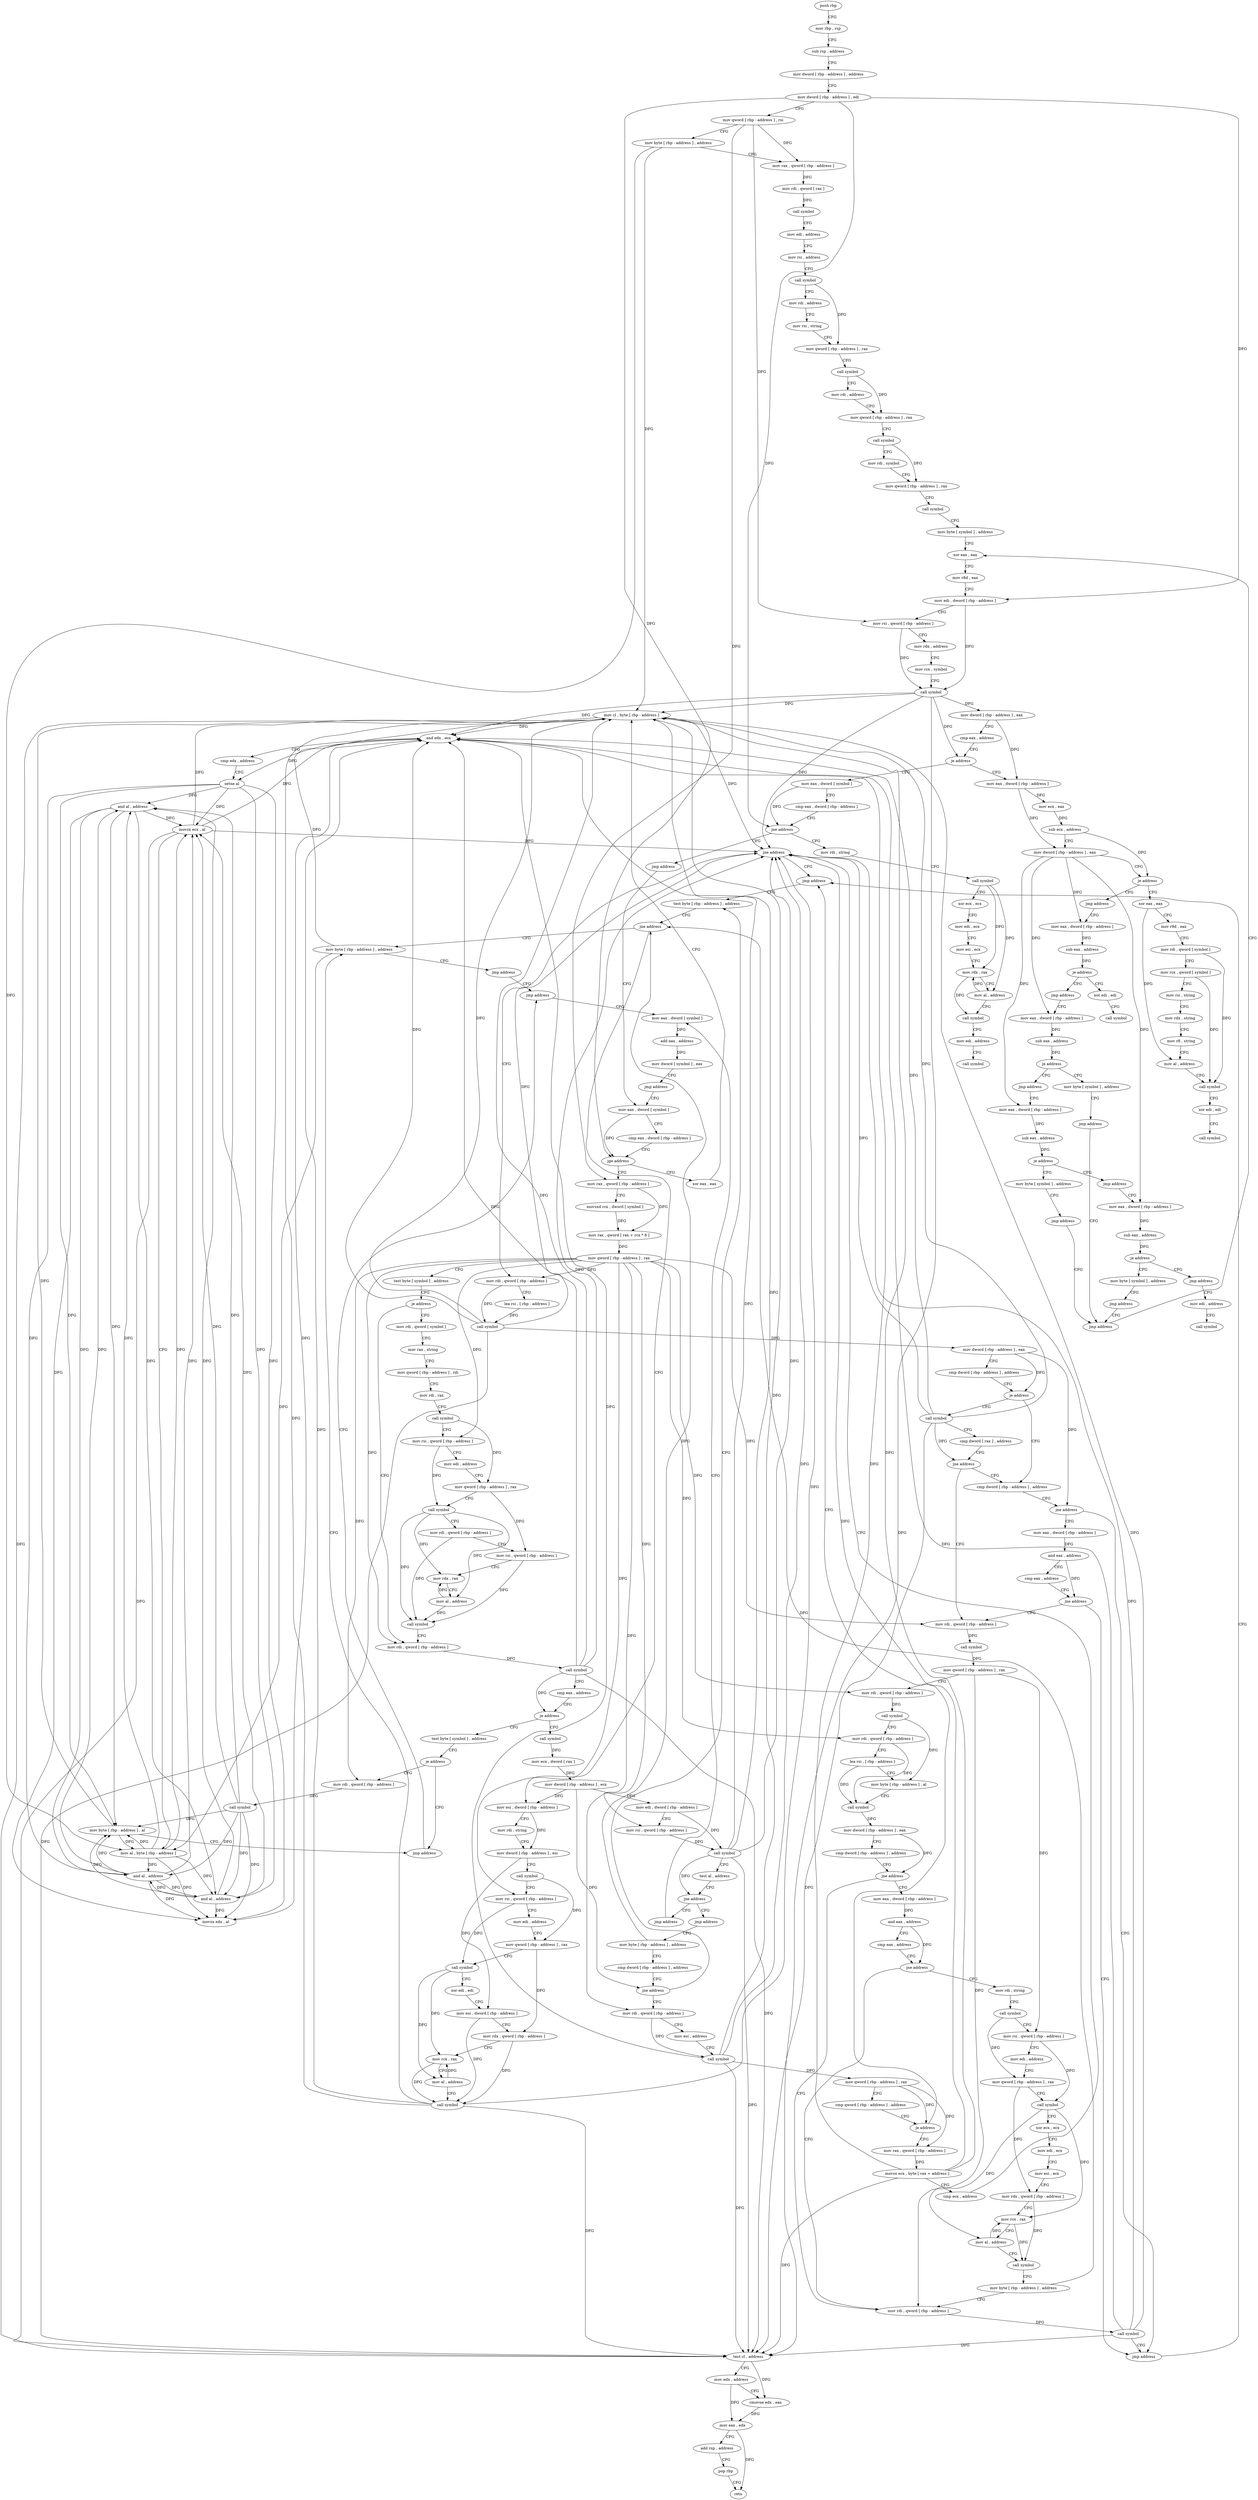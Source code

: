 digraph "func" {
"4201008" [label = "push rbp" ]
"4201009" [label = "mov rbp , rsp" ]
"4201012" [label = "sub rsp , address" ]
"4201019" [label = "mov dword [ rbp - address ] , address" ]
"4201026" [label = "mov dword [ rbp - address ] , edi" ]
"4201029" [label = "mov qword [ rbp - address ] , rsi" ]
"4201033" [label = "mov byte [ rbp - address ] , address" ]
"4201037" [label = "mov rax , qword [ rbp - address ]" ]
"4201041" [label = "mov rdi , qword [ rax ]" ]
"4201044" [label = "call symbol" ]
"4201049" [label = "mov edi , address" ]
"4201054" [label = "mov rsi , address" ]
"4201064" [label = "call symbol" ]
"4201069" [label = "mov rdi , address" ]
"4201079" [label = "mov rsi , string" ]
"4201089" [label = "mov qword [ rbp - address ] , rax" ]
"4201096" [label = "call symbol" ]
"4201101" [label = "mov rdi , address" ]
"4201111" [label = "mov qword [ rbp - address ] , rax" ]
"4201118" [label = "call symbol" ]
"4201123" [label = "mov rdi , symbol" ]
"4201133" [label = "mov qword [ rbp - address ] , rax" ]
"4201140" [label = "call symbol" ]
"4201145" [label = "mov byte [ symbol ] , address" ]
"4201153" [label = "xor eax , eax" ]
"4201440" [label = "mov eax , dword [ symbol ]" ]
"4201447" [label = "cmp eax , dword [ rbp - address ]" ]
"4201450" [label = "jne address" ]
"4201497" [label = "jmp address" ]
"4201456" [label = "mov rdi , string" ]
"4201202" [label = "mov eax , dword [ rbp - address ]" ]
"4201205" [label = "mov ecx , eax" ]
"4201207" [label = "sub ecx , address" ]
"4201213" [label = "mov dword [ rbp - address ] , eax" ]
"4201219" [label = "je address" ]
"4201360" [label = "xor eax , eax" ]
"4201225" [label = "jmp address" ]
"4201502" [label = "mov eax , dword [ symbol ]" ]
"4201466" [label = "call symbol" ]
"4201471" [label = "xor ecx , ecx" ]
"4201473" [label = "mov edi , ecx" ]
"4201475" [label = "mov esi , ecx" ]
"4201477" [label = "mov rdx , rax" ]
"4201480" [label = "mov al , address" ]
"4201482" [label = "call symbol" ]
"4201487" [label = "mov edi , address" ]
"4201492" [label = "call symbol" ]
"4201362" [label = "mov r9d , eax" ]
"4201365" [label = "mov rdi , qword [ symbol ]" ]
"4201373" [label = "mov rcx , qword [ symbol ]" ]
"4201381" [label = "mov rsi , string" ]
"4201391" [label = "mov rdx , string" ]
"4201401" [label = "mov r8 , string" ]
"4201411" [label = "mov al , address" ]
"4201413" [label = "call symbol" ]
"4201418" [label = "xor edi , edi" ]
"4201420" [label = "call symbol" ]
"4201230" [label = "mov eax , dword [ rbp - address ]" ]
"4201509" [label = "cmp eax , dword [ rbp - address ]" ]
"4201512" [label = "jge address" ]
"4202178" [label = "xor eax , eax" ]
"4201518" [label = "mov rax , qword [ rbp - address ]" ]
"4201236" [label = "sub eax , address" ]
"4201241" [label = "je address" ]
"4201353" [label = "xor edi , edi" ]
"4201247" [label = "jmp address" ]
"4202180" [label = "mov cl , byte [ rbp - address ]" ]
"4202183" [label = "test cl , address" ]
"4202186" [label = "mov edx , address" ]
"4202191" [label = "cmovne edx , eax" ]
"4202194" [label = "mov eax , edx" ]
"4202196" [label = "add rsp , address" ]
"4202203" [label = "pop rbp" ]
"4202204" [label = "retn" ]
"4201522" [label = "movsxd rcx , dword [ symbol ]" ]
"4201530" [label = "mov rax , qword [ rax + rcx * 8 ]" ]
"4201534" [label = "mov qword [ rbp - address ] , rax" ]
"4201538" [label = "test byte [ symbol ] , address" ]
"4201546" [label = "je address" ]
"4201630" [label = "mov rdi , qword [ rbp - address ]" ]
"4201552" [label = "mov rdi , qword [ symbol ]" ]
"4201355" [label = "call symbol" ]
"4201252" [label = "mov eax , dword [ rbp - address ]" ]
"4201634" [label = "call symbol" ]
"4201639" [label = "cmp eax , address" ]
"4201642" [label = "je address" ]
"4202097" [label = "test byte [ symbol ] , address" ]
"4201648" [label = "call symbol" ]
"4201560" [label = "mov rax , string" ]
"4201570" [label = "mov qword [ rbp - address ] , rdi" ]
"4201577" [label = "mov rdi , rax" ]
"4201580" [label = "call symbol" ]
"4201585" [label = "mov rsi , qword [ rbp - address ]" ]
"4201589" [label = "mov edi , address" ]
"4201594" [label = "mov qword [ rbp - address ] , rax" ]
"4201601" [label = "call symbol" ]
"4201606" [label = "mov rdi , qword [ rbp - address ]" ]
"4201613" [label = "mov rsi , qword [ rbp - address ]" ]
"4201620" [label = "mov rdx , rax" ]
"4201623" [label = "mov al , address" ]
"4201625" [label = "call symbol" ]
"4201258" [label = "sub eax , address" ]
"4201261" [label = "je address" ]
"4201314" [label = "mov byte [ symbol ] , address" ]
"4201267" [label = "jmp address" ]
"4202105" [label = "je address" ]
"4202146" [label = "jmp address" ]
"4202111" [label = "mov rdi , qword [ rbp - address ]" ]
"4201653" [label = "mov ecx , dword [ rax ]" ]
"4201655" [label = "mov dword [ rbp - address ] , ecx" ]
"4201658" [label = "mov edi , dword [ rbp - address ]" ]
"4201661" [label = "mov rsi , qword [ rbp - address ]" ]
"4201665" [label = "call symbol" ]
"4201670" [label = "test al , address" ]
"4201672" [label = "jne address" ]
"4201683" [label = "jmp address" ]
"4201678" [label = "jmp address" ]
"4201322" [label = "jmp address" ]
"4201435" [label = "jmp address" ]
"4201272" [label = "mov eax , dword [ rbp - address ]" ]
"4202151" [label = "jmp address" ]
"4202115" [label = "call symbol" ]
"4202120" [label = "and al , address" ]
"4202122" [label = "movzx ecx , al" ]
"4202125" [label = "mov al , byte [ rbp - address ]" ]
"4202128" [label = "and al , address" ]
"4202130" [label = "movzx edx , al" ]
"4202133" [label = "and edx , ecx" ]
"4202135" [label = "cmp edx , address" ]
"4202138" [label = "setne al" ]
"4202141" [label = "and al , address" ]
"4202143" [label = "mov byte [ rbp - address ] , al" ]
"4202156" [label = "mov eax , dword [ symbol ]" ]
"4201688" [label = "mov byte [ rbp - address ] , address" ]
"4201278" [label = "sub eax , address" ]
"4201281" [label = "je address" ]
"4201340" [label = "mov byte [ symbol ] , address" ]
"4201287" [label = "jmp address" ]
"4202163" [label = "add eax , address" ]
"4202166" [label = "mov dword [ symbol ] , eax" ]
"4202173" [label = "jmp address" ]
"4201692" [label = "cmp dword [ rbp - address ] , address" ]
"4201696" [label = "jne address" ]
"4202008" [label = "test byte [ rbp - address ] , address" ]
"4201702" [label = "mov rdi , qword [ rbp - address ]" ]
"4201155" [label = "mov r8d , eax" ]
"4201158" [label = "mov edi , dword [ rbp - address ]" ]
"4201161" [label = "mov rsi , qword [ rbp - address ]" ]
"4201165" [label = "mov rdx , address" ]
"4201175" [label = "mov rcx , symbol" ]
"4201185" [label = "call symbol" ]
"4201190" [label = "mov dword [ rbp - address ] , eax" ]
"4201193" [label = "cmp eax , address" ]
"4201196" [label = "je address" ]
"4201348" [label = "jmp address" ]
"4201292" [label = "mov eax , dword [ rbp - address ]" ]
"4202012" [label = "jne address" ]
"4202088" [label = "mov byte [ rbp - address ] , address" ]
"4202018" [label = "mov esi , dword [ rbp - address ]" ]
"4201706" [label = "mov esi , address" ]
"4201711" [label = "call symbol" ]
"4201716" [label = "mov qword [ rbp - address ] , rax" ]
"4201720" [label = "cmp qword [ rbp - address ] , address" ]
"4201725" [label = "je address" ]
"4202003" [label = "jmp address" ]
"4201731" [label = "mov rax , qword [ rbp - address ]" ]
"4201298" [label = "sub eax , address" ]
"4201303" [label = "je address" ]
"4201327" [label = "mov byte [ symbol ] , address" ]
"4201309" [label = "jmp address" ]
"4202092" [label = "jmp address" ]
"4202021" [label = "mov rdi , string" ]
"4202031" [label = "mov dword [ rbp - address ] , esi" ]
"4202037" [label = "call symbol" ]
"4202042" [label = "mov rsi , qword [ rbp - address ]" ]
"4202046" [label = "mov edi , address" ]
"4202051" [label = "mov qword [ rbp - address ] , rax" ]
"4202058" [label = "call symbol" ]
"4202063" [label = "xor edi , edi" ]
"4202065" [label = "mov esi , dword [ rbp - address ]" ]
"4202071" [label = "mov rdx , qword [ rbp - address ]" ]
"4202078" [label = "mov rcx , rax" ]
"4202081" [label = "mov al , address" ]
"4202083" [label = "call symbol" ]
"4201735" [label = "movsx ecx , byte [ rax + address ]" ]
"4201739" [label = "cmp ecx , address" ]
"4201742" [label = "jne address" ]
"4201748" [label = "mov rdi , qword [ rbp - address ]" ]
"4201335" [label = "jmp address" ]
"4201425" [label = "mov edi , address" ]
"4201752" [label = "lea rsi , [ rbp - address ]" ]
"4201759" [label = "call symbol" ]
"4201764" [label = "mov dword [ rbp - address ] , eax" ]
"4201770" [label = "cmp dword [ rbp - address ] , address" ]
"4201777" [label = "je address" ]
"4201797" [label = "cmp dword [ rbp - address ] , address" ]
"4201783" [label = "call symbol" ]
"4201430" [label = "call symbol" ]
"4201804" [label = "jne address" ]
"4201998" [label = "jmp address" ]
"4201810" [label = "mov eax , dword [ rbp - address ]" ]
"4201788" [label = "cmp dword [ rax ] , address" ]
"4201791" [label = "jne address" ]
"4201832" [label = "mov rdi , qword [ rbp - address ]" ]
"4201816" [label = "and eax , address" ]
"4201821" [label = "cmp eax , address" ]
"4201826" [label = "jne address" ]
"4201836" [label = "call symbol" ]
"4201841" [label = "mov qword [ rbp - address ] , rax" ]
"4201848" [label = "mov rdi , qword [ rbp - address ]" ]
"4201852" [label = "call symbol" ]
"4201857" [label = "mov rdi , qword [ rbp - address ]" ]
"4201861" [label = "lea rsi , [ rbp - address ]" ]
"4201868" [label = "mov byte [ rbp - address ] , al" ]
"4201874" [label = "call symbol" ]
"4201879" [label = "mov dword [ rbp - address ] , eax" ]
"4201885" [label = "cmp dword [ rbp - address ] , address" ]
"4201892" [label = "jne address" ]
"4201986" [label = "mov rdi , qword [ rbp - address ]" ]
"4201898" [label = "mov eax , dword [ rbp - address ]" ]
"4201993" [label = "call symbol" ]
"4201904" [label = "and eax , address" ]
"4201909" [label = "cmp eax , address" ]
"4201914" [label = "jne address" ]
"4201920" [label = "mov rdi , string" ]
"4201930" [label = "call symbol" ]
"4201935" [label = "mov rsi , qword [ rbp - address ]" ]
"4201942" [label = "mov edi , address" ]
"4201947" [label = "mov qword [ rbp - address ] , rax" ]
"4201954" [label = "call symbol" ]
"4201959" [label = "xor ecx , ecx" ]
"4201961" [label = "mov edi , ecx" ]
"4201963" [label = "mov esi , ecx" ]
"4201965" [label = "mov rdx , qword [ rbp - address ]" ]
"4201972" [label = "mov rcx , rax" ]
"4201975" [label = "mov al , address" ]
"4201977" [label = "call symbol" ]
"4201982" [label = "mov byte [ rbp - address ] , address" ]
"4201008" -> "4201009" [ label = "CFG" ]
"4201009" -> "4201012" [ label = "CFG" ]
"4201012" -> "4201019" [ label = "CFG" ]
"4201019" -> "4201026" [ label = "CFG" ]
"4201026" -> "4201029" [ label = "CFG" ]
"4201026" -> "4201158" [ label = "DFG" ]
"4201026" -> "4201450" [ label = "DFG" ]
"4201026" -> "4201512" [ label = "DFG" ]
"4201029" -> "4201033" [ label = "CFG" ]
"4201029" -> "4201037" [ label = "DFG" ]
"4201029" -> "4201161" [ label = "DFG" ]
"4201029" -> "4201518" [ label = "DFG" ]
"4201033" -> "4201037" [ label = "CFG" ]
"4201033" -> "4202180" [ label = "DFG" ]
"4201033" -> "4202125" [ label = "DFG" ]
"4201037" -> "4201041" [ label = "DFG" ]
"4201041" -> "4201044" [ label = "DFG" ]
"4201044" -> "4201049" [ label = "CFG" ]
"4201049" -> "4201054" [ label = "CFG" ]
"4201054" -> "4201064" [ label = "CFG" ]
"4201064" -> "4201069" [ label = "CFG" ]
"4201064" -> "4201089" [ label = "DFG" ]
"4201069" -> "4201079" [ label = "CFG" ]
"4201079" -> "4201089" [ label = "CFG" ]
"4201089" -> "4201096" [ label = "CFG" ]
"4201096" -> "4201101" [ label = "CFG" ]
"4201096" -> "4201111" [ label = "DFG" ]
"4201101" -> "4201111" [ label = "CFG" ]
"4201111" -> "4201118" [ label = "CFG" ]
"4201118" -> "4201123" [ label = "CFG" ]
"4201118" -> "4201133" [ label = "DFG" ]
"4201123" -> "4201133" [ label = "CFG" ]
"4201133" -> "4201140" [ label = "CFG" ]
"4201140" -> "4201145" [ label = "CFG" ]
"4201145" -> "4201153" [ label = "CFG" ]
"4201153" -> "4201155" [ label = "CFG" ]
"4201440" -> "4201447" [ label = "CFG" ]
"4201440" -> "4201450" [ label = "DFG" ]
"4201447" -> "4201450" [ label = "CFG" ]
"4201450" -> "4201497" [ label = "CFG" ]
"4201450" -> "4201456" [ label = "CFG" ]
"4201497" -> "4201502" [ label = "CFG" ]
"4201456" -> "4201466" [ label = "CFG" ]
"4201202" -> "4201205" [ label = "DFG" ]
"4201202" -> "4201213" [ label = "DFG" ]
"4201205" -> "4201207" [ label = "DFG" ]
"4201207" -> "4201213" [ label = "CFG" ]
"4201207" -> "4201219" [ label = "DFG" ]
"4201213" -> "4201219" [ label = "CFG" ]
"4201213" -> "4201230" [ label = "DFG" ]
"4201213" -> "4201252" [ label = "DFG" ]
"4201213" -> "4201272" [ label = "DFG" ]
"4201213" -> "4201292" [ label = "DFG" ]
"4201219" -> "4201360" [ label = "CFG" ]
"4201219" -> "4201225" [ label = "CFG" ]
"4201360" -> "4201362" [ label = "CFG" ]
"4201360" -> "4201411" [ label = "DFG" ]
"4201225" -> "4201230" [ label = "CFG" ]
"4201502" -> "4201509" [ label = "CFG" ]
"4201502" -> "4201512" [ label = "DFG" ]
"4201466" -> "4201471" [ label = "CFG" ]
"4201466" -> "4201477" [ label = "DFG" ]
"4201466" -> "4201480" [ label = "DFG" ]
"4201471" -> "4201473" [ label = "CFG" ]
"4201473" -> "4201475" [ label = "CFG" ]
"4201475" -> "4201477" [ label = "CFG" ]
"4201477" -> "4201480" [ label = "CFG" ]
"4201477" -> "4201482" [ label = "DFG" ]
"4201480" -> "4201482" [ label = "CFG" ]
"4201480" -> "4201477" [ label = "DFG" ]
"4201482" -> "4201487" [ label = "CFG" ]
"4201487" -> "4201492" [ label = "CFG" ]
"4201362" -> "4201365" [ label = "CFG" ]
"4201365" -> "4201373" [ label = "CFG" ]
"4201365" -> "4201413" [ label = "DFG" ]
"4201373" -> "4201381" [ label = "CFG" ]
"4201373" -> "4201413" [ label = "DFG" ]
"4201381" -> "4201391" [ label = "CFG" ]
"4201391" -> "4201401" [ label = "CFG" ]
"4201401" -> "4201411" [ label = "CFG" ]
"4201411" -> "4201413" [ label = "CFG" ]
"4201413" -> "4201418" [ label = "CFG" ]
"4201418" -> "4201420" [ label = "CFG" ]
"4201230" -> "4201236" [ label = "DFG" ]
"4201509" -> "4201512" [ label = "CFG" ]
"4201512" -> "4202178" [ label = "CFG" ]
"4201512" -> "4201518" [ label = "CFG" ]
"4202178" -> "4202180" [ label = "CFG" ]
"4201518" -> "4201522" [ label = "CFG" ]
"4201518" -> "4201530" [ label = "DFG" ]
"4201236" -> "4201241" [ label = "DFG" ]
"4201241" -> "4201353" [ label = "CFG" ]
"4201241" -> "4201247" [ label = "CFG" ]
"4201353" -> "4201355" [ label = "CFG" ]
"4201247" -> "4201252" [ label = "CFG" ]
"4202180" -> "4202183" [ label = "DFG" ]
"4202180" -> "4202133" [ label = "DFG" ]
"4202180" -> "4201742" [ label = "DFG" ]
"4202183" -> "4202186" [ label = "CFG" ]
"4202183" -> "4202191" [ label = "DFG" ]
"4202186" -> "4202191" [ label = "CFG" ]
"4202186" -> "4202194" [ label = "DFG" ]
"4202191" -> "4202194" [ label = "DFG" ]
"4202194" -> "4202196" [ label = "CFG" ]
"4202194" -> "4202204" [ label = "DFG" ]
"4202196" -> "4202203" [ label = "CFG" ]
"4202203" -> "4202204" [ label = "CFG" ]
"4201522" -> "4201530" [ label = "DFG" ]
"4201530" -> "4201534" [ label = "DFG" ]
"4201534" -> "4201538" [ label = "CFG" ]
"4201534" -> "4201630" [ label = "DFG" ]
"4201534" -> "4201585" [ label = "DFG" ]
"4201534" -> "4201661" [ label = "DFG" ]
"4201534" -> "4202111" [ label = "DFG" ]
"4201534" -> "4201702" [ label = "DFG" ]
"4201534" -> "4202042" [ label = "DFG" ]
"4201534" -> "4201748" [ label = "DFG" ]
"4201534" -> "4201832" [ label = "DFG" ]
"4201534" -> "4201848" [ label = "DFG" ]
"4201534" -> "4201857" [ label = "DFG" ]
"4201538" -> "4201546" [ label = "CFG" ]
"4201546" -> "4201630" [ label = "CFG" ]
"4201546" -> "4201552" [ label = "CFG" ]
"4201630" -> "4201634" [ label = "DFG" ]
"4201552" -> "4201560" [ label = "CFG" ]
"4201252" -> "4201258" [ label = "DFG" ]
"4201634" -> "4201639" [ label = "CFG" ]
"4201634" -> "4202183" [ label = "DFG" ]
"4201634" -> "4201642" [ label = "DFG" ]
"4201634" -> "4202180" [ label = "DFG" ]
"4201634" -> "4202133" [ label = "DFG" ]
"4201634" -> "4201742" [ label = "DFG" ]
"4201639" -> "4201642" [ label = "CFG" ]
"4201642" -> "4202097" [ label = "CFG" ]
"4201642" -> "4201648" [ label = "CFG" ]
"4202097" -> "4202105" [ label = "CFG" ]
"4201648" -> "4201653" [ label = "DFG" ]
"4201560" -> "4201570" [ label = "CFG" ]
"4201570" -> "4201577" [ label = "CFG" ]
"4201577" -> "4201580" [ label = "CFG" ]
"4201580" -> "4201585" [ label = "CFG" ]
"4201580" -> "4201594" [ label = "DFG" ]
"4201585" -> "4201589" [ label = "CFG" ]
"4201585" -> "4201601" [ label = "DFG" ]
"4201589" -> "4201594" [ label = "CFG" ]
"4201594" -> "4201601" [ label = "CFG" ]
"4201594" -> "4201613" [ label = "DFG" ]
"4201601" -> "4201606" [ label = "CFG" ]
"4201601" -> "4201620" [ label = "DFG" ]
"4201601" -> "4201623" [ label = "DFG" ]
"4201601" -> "4201625" [ label = "DFG" ]
"4201606" -> "4201613" [ label = "CFG" ]
"4201606" -> "4201625" [ label = "DFG" ]
"4201613" -> "4201620" [ label = "CFG" ]
"4201613" -> "4201625" [ label = "DFG" ]
"4201620" -> "4201623" [ label = "CFG" ]
"4201623" -> "4201625" [ label = "DFG" ]
"4201623" -> "4201620" [ label = "DFG" ]
"4201625" -> "4201630" [ label = "CFG" ]
"4201258" -> "4201261" [ label = "DFG" ]
"4201261" -> "4201314" [ label = "CFG" ]
"4201261" -> "4201267" [ label = "CFG" ]
"4201314" -> "4201322" [ label = "CFG" ]
"4201267" -> "4201272" [ label = "CFG" ]
"4202105" -> "4202146" [ label = "CFG" ]
"4202105" -> "4202111" [ label = "CFG" ]
"4202146" -> "4202151" [ label = "CFG" ]
"4202111" -> "4202115" [ label = "DFG" ]
"4201653" -> "4201655" [ label = "DFG" ]
"4201655" -> "4201658" [ label = "DFG" ]
"4201655" -> "4201696" [ label = "DFG" ]
"4201655" -> "4202018" [ label = "DFG" ]
"4201658" -> "4201661" [ label = "CFG" ]
"4201658" -> "4201665" [ label = "DFG" ]
"4201661" -> "4201665" [ label = "DFG" ]
"4201665" -> "4201670" [ label = "CFG" ]
"4201665" -> "4202183" [ label = "DFG" ]
"4201665" -> "4201672" [ label = "DFG" ]
"4201665" -> "4202180" [ label = "DFG" ]
"4201665" -> "4202133" [ label = "DFG" ]
"4201665" -> "4201742" [ label = "DFG" ]
"4201670" -> "4201672" [ label = "CFG" ]
"4201672" -> "4201683" [ label = "CFG" ]
"4201672" -> "4201678" [ label = "CFG" ]
"4201683" -> "4202156" [ label = "CFG" ]
"4201678" -> "4201688" [ label = "CFG" ]
"4201322" -> "4201435" [ label = "CFG" ]
"4201435" -> "4201153" [ label = "CFG" ]
"4201272" -> "4201278" [ label = "DFG" ]
"4202151" -> "4202156" [ label = "CFG" ]
"4202115" -> "4202120" [ label = "DFG" ]
"4202115" -> "4202122" [ label = "DFG" ]
"4202115" -> "4202128" [ label = "DFG" ]
"4202115" -> "4202130" [ label = "DFG" ]
"4202115" -> "4202141" [ label = "DFG" ]
"4202115" -> "4202143" [ label = "DFG" ]
"4202120" -> "4202122" [ label = "DFG" ]
"4202120" -> "4202128" [ label = "DFG" ]
"4202120" -> "4202130" [ label = "DFG" ]
"4202120" -> "4202141" [ label = "DFG" ]
"4202120" -> "4202143" [ label = "DFG" ]
"4202122" -> "4202125" [ label = "CFG" ]
"4202122" -> "4202183" [ label = "DFG" ]
"4202122" -> "4202180" [ label = "DFG" ]
"4202122" -> "4202133" [ label = "DFG" ]
"4202122" -> "4201742" [ label = "DFG" ]
"4202125" -> "4202128" [ label = "DFG" ]
"4202125" -> "4202120" [ label = "DFG" ]
"4202125" -> "4202122" [ label = "DFG" ]
"4202125" -> "4202130" [ label = "DFG" ]
"4202125" -> "4202141" [ label = "DFG" ]
"4202125" -> "4202143" [ label = "DFG" ]
"4202128" -> "4202130" [ label = "DFG" ]
"4202128" -> "4202120" [ label = "DFG" ]
"4202128" -> "4202122" [ label = "DFG" ]
"4202128" -> "4202141" [ label = "DFG" ]
"4202128" -> "4202143" [ label = "DFG" ]
"4202130" -> "4202133" [ label = "DFG" ]
"4202133" -> "4202135" [ label = "CFG" ]
"4202133" -> "4202138" [ label = "DFG" ]
"4202135" -> "4202138" [ label = "CFG" ]
"4202138" -> "4202141" [ label = "DFG" ]
"4202138" -> "4202120" [ label = "DFG" ]
"4202138" -> "4202122" [ label = "DFG" ]
"4202138" -> "4202128" [ label = "DFG" ]
"4202138" -> "4202130" [ label = "DFG" ]
"4202138" -> "4202143" [ label = "DFG" ]
"4202141" -> "4202143" [ label = "DFG" ]
"4202141" -> "4202120" [ label = "DFG" ]
"4202141" -> "4202122" [ label = "DFG" ]
"4202141" -> "4202128" [ label = "DFG" ]
"4202141" -> "4202130" [ label = "DFG" ]
"4202143" -> "4202146" [ label = "CFG" ]
"4202143" -> "4202180" [ label = "DFG" ]
"4202143" -> "4202125" [ label = "DFG" ]
"4202156" -> "4202163" [ label = "DFG" ]
"4201688" -> "4201692" [ label = "CFG" ]
"4201688" -> "4202012" [ label = "DFG" ]
"4201278" -> "4201281" [ label = "DFG" ]
"4201281" -> "4201340" [ label = "CFG" ]
"4201281" -> "4201287" [ label = "CFG" ]
"4201340" -> "4201348" [ label = "CFG" ]
"4201287" -> "4201292" [ label = "CFG" ]
"4202163" -> "4202166" [ label = "DFG" ]
"4202166" -> "4202173" [ label = "CFG" ]
"4202173" -> "4201502" [ label = "CFG" ]
"4201692" -> "4201696" [ label = "CFG" ]
"4201696" -> "4202008" [ label = "CFG" ]
"4201696" -> "4201702" [ label = "CFG" ]
"4202008" -> "4202012" [ label = "CFG" ]
"4201702" -> "4201706" [ label = "CFG" ]
"4201702" -> "4201711" [ label = "DFG" ]
"4201155" -> "4201158" [ label = "CFG" ]
"4201158" -> "4201161" [ label = "CFG" ]
"4201158" -> "4201185" [ label = "DFG" ]
"4201161" -> "4201165" [ label = "CFG" ]
"4201161" -> "4201185" [ label = "DFG" ]
"4201165" -> "4201175" [ label = "CFG" ]
"4201175" -> "4201185" [ label = "CFG" ]
"4201185" -> "4201190" [ label = "DFG" ]
"4201185" -> "4201196" [ label = "DFG" ]
"4201185" -> "4202180" [ label = "DFG" ]
"4201185" -> "4202183" [ label = "DFG" ]
"4201185" -> "4202133" [ label = "DFG" ]
"4201185" -> "4201742" [ label = "DFG" ]
"4201190" -> "4201193" [ label = "CFG" ]
"4201190" -> "4201202" [ label = "DFG" ]
"4201193" -> "4201196" [ label = "CFG" ]
"4201196" -> "4201440" [ label = "CFG" ]
"4201196" -> "4201202" [ label = "CFG" ]
"4201348" -> "4201435" [ label = "CFG" ]
"4201292" -> "4201298" [ label = "DFG" ]
"4202012" -> "4202088" [ label = "CFG" ]
"4202012" -> "4202018" [ label = "CFG" ]
"4202088" -> "4202092" [ label = "CFG" ]
"4202088" -> "4202180" [ label = "DFG" ]
"4202088" -> "4202125" [ label = "DFG" ]
"4202018" -> "4202021" [ label = "CFG" ]
"4202018" -> "4202031" [ label = "DFG" ]
"4201706" -> "4201711" [ label = "CFG" ]
"4201711" -> "4201716" [ label = "DFG" ]
"4201711" -> "4202183" [ label = "DFG" ]
"4201711" -> "4202133" [ label = "DFG" ]
"4201711" -> "4202180" [ label = "DFG" ]
"4201711" -> "4201742" [ label = "DFG" ]
"4201716" -> "4201720" [ label = "CFG" ]
"4201716" -> "4201725" [ label = "DFG" ]
"4201716" -> "4201731" [ label = "DFG" ]
"4201720" -> "4201725" [ label = "CFG" ]
"4201725" -> "4202003" [ label = "CFG" ]
"4201725" -> "4201731" [ label = "CFG" ]
"4202003" -> "4202008" [ label = "CFG" ]
"4201731" -> "4201735" [ label = "DFG" ]
"4201298" -> "4201303" [ label = "DFG" ]
"4201303" -> "4201327" [ label = "CFG" ]
"4201303" -> "4201309" [ label = "CFG" ]
"4201327" -> "4201335" [ label = "CFG" ]
"4201309" -> "4201425" [ label = "CFG" ]
"4202092" -> "4202151" [ label = "CFG" ]
"4202021" -> "4202031" [ label = "CFG" ]
"4202031" -> "4202037" [ label = "CFG" ]
"4202031" -> "4202065" [ label = "DFG" ]
"4202037" -> "4202042" [ label = "CFG" ]
"4202037" -> "4202051" [ label = "DFG" ]
"4202042" -> "4202046" [ label = "CFG" ]
"4202042" -> "4202058" [ label = "DFG" ]
"4202046" -> "4202051" [ label = "CFG" ]
"4202051" -> "4202058" [ label = "CFG" ]
"4202051" -> "4202071" [ label = "DFG" ]
"4202058" -> "4202063" [ label = "CFG" ]
"4202058" -> "4202078" [ label = "DFG" ]
"4202058" -> "4202081" [ label = "DFG" ]
"4202063" -> "4202065" [ label = "CFG" ]
"4202065" -> "4202071" [ label = "CFG" ]
"4202065" -> "4202083" [ label = "DFG" ]
"4202071" -> "4202078" [ label = "CFG" ]
"4202071" -> "4202083" [ label = "DFG" ]
"4202078" -> "4202081" [ label = "CFG" ]
"4202078" -> "4202083" [ label = "DFG" ]
"4202081" -> "4202083" [ label = "CFG" ]
"4202081" -> "4202078" [ label = "DFG" ]
"4202083" -> "4202088" [ label = "CFG" ]
"4202083" -> "4202183" [ label = "DFG" ]
"4202083" -> "4202133" [ label = "DFG" ]
"4202083" -> "4202180" [ label = "DFG" ]
"4202083" -> "4201742" [ label = "DFG" ]
"4201735" -> "4201739" [ label = "CFG" ]
"4201735" -> "4202183" [ label = "DFG" ]
"4201735" -> "4202133" [ label = "DFG" ]
"4201735" -> "4202180" [ label = "DFG" ]
"4201735" -> "4201742" [ label = "DFG" ]
"4201739" -> "4201742" [ label = "CFG" ]
"4201742" -> "4202003" [ label = "CFG" ]
"4201742" -> "4201748" [ label = "CFG" ]
"4201748" -> "4201752" [ label = "CFG" ]
"4201748" -> "4201759" [ label = "DFG" ]
"4201335" -> "4201435" [ label = "CFG" ]
"4201425" -> "4201430" [ label = "CFG" ]
"4201752" -> "4201759" [ label = "DFG" ]
"4201759" -> "4201764" [ label = "DFG" ]
"4201759" -> "4202183" [ label = "DFG" ]
"4201759" -> "4202133" [ label = "DFG" ]
"4201759" -> "4201742" [ label = "DFG" ]
"4201759" -> "4202180" [ label = "DFG" ]
"4201764" -> "4201770" [ label = "CFG" ]
"4201764" -> "4201777" [ label = "DFG" ]
"4201764" -> "4201804" [ label = "DFG" ]
"4201770" -> "4201777" [ label = "CFG" ]
"4201777" -> "4201797" [ label = "CFG" ]
"4201777" -> "4201783" [ label = "CFG" ]
"4201797" -> "4201804" [ label = "CFG" ]
"4201783" -> "4201788" [ label = "CFG" ]
"4201783" -> "4202183" [ label = "DFG" ]
"4201783" -> "4202133" [ label = "DFG" ]
"4201783" -> "4201742" [ label = "DFG" ]
"4201783" -> "4201791" [ label = "DFG" ]
"4201783" -> "4202180" [ label = "DFG" ]
"4201804" -> "4201998" [ label = "CFG" ]
"4201804" -> "4201810" [ label = "CFG" ]
"4201998" -> "4202003" [ label = "CFG" ]
"4201810" -> "4201816" [ label = "DFG" ]
"4201788" -> "4201791" [ label = "CFG" ]
"4201791" -> "4201832" [ label = "CFG" ]
"4201791" -> "4201797" [ label = "CFG" ]
"4201832" -> "4201836" [ label = "DFG" ]
"4201816" -> "4201821" [ label = "CFG" ]
"4201816" -> "4201826" [ label = "DFG" ]
"4201821" -> "4201826" [ label = "CFG" ]
"4201826" -> "4201998" [ label = "CFG" ]
"4201826" -> "4201832" [ label = "CFG" ]
"4201836" -> "4201841" [ label = "DFG" ]
"4201841" -> "4201848" [ label = "CFG" ]
"4201841" -> "4201986" [ label = "DFG" ]
"4201841" -> "4201935" [ label = "DFG" ]
"4201848" -> "4201852" [ label = "DFG" ]
"4201852" -> "4201857" [ label = "CFG" ]
"4201852" -> "4201868" [ label = "DFG" ]
"4201857" -> "4201861" [ label = "CFG" ]
"4201857" -> "4201874" [ label = "DFG" ]
"4201861" -> "4201868" [ label = "CFG" ]
"4201861" -> "4201874" [ label = "DFG" ]
"4201868" -> "4201874" [ label = "CFG" ]
"4201874" -> "4201879" [ label = "DFG" ]
"4201879" -> "4201885" [ label = "CFG" ]
"4201879" -> "4201892" [ label = "DFG" ]
"4201885" -> "4201892" [ label = "CFG" ]
"4201892" -> "4201986" [ label = "CFG" ]
"4201892" -> "4201898" [ label = "CFG" ]
"4201986" -> "4201993" [ label = "DFG" ]
"4201898" -> "4201904" [ label = "DFG" ]
"4201993" -> "4201998" [ label = "CFG" ]
"4201993" -> "4202183" [ label = "DFG" ]
"4201993" -> "4202133" [ label = "DFG" ]
"4201993" -> "4201742" [ label = "DFG" ]
"4201993" -> "4202180" [ label = "DFG" ]
"4201904" -> "4201909" [ label = "CFG" ]
"4201904" -> "4201914" [ label = "DFG" ]
"4201909" -> "4201914" [ label = "CFG" ]
"4201914" -> "4201986" [ label = "CFG" ]
"4201914" -> "4201920" [ label = "CFG" ]
"4201920" -> "4201930" [ label = "CFG" ]
"4201930" -> "4201935" [ label = "CFG" ]
"4201930" -> "4201947" [ label = "DFG" ]
"4201935" -> "4201942" [ label = "CFG" ]
"4201935" -> "4201954" [ label = "DFG" ]
"4201942" -> "4201947" [ label = "CFG" ]
"4201947" -> "4201954" [ label = "CFG" ]
"4201947" -> "4201965" [ label = "DFG" ]
"4201954" -> "4201959" [ label = "CFG" ]
"4201954" -> "4201972" [ label = "DFG" ]
"4201954" -> "4201975" [ label = "DFG" ]
"4201959" -> "4201961" [ label = "CFG" ]
"4201961" -> "4201963" [ label = "CFG" ]
"4201963" -> "4201965" [ label = "CFG" ]
"4201965" -> "4201972" [ label = "CFG" ]
"4201965" -> "4201977" [ label = "DFG" ]
"4201972" -> "4201975" [ label = "CFG" ]
"4201972" -> "4201977" [ label = "DFG" ]
"4201975" -> "4201977" [ label = "CFG" ]
"4201975" -> "4201972" [ label = "DFG" ]
"4201977" -> "4201982" [ label = "CFG" ]
"4201982" -> "4201986" [ label = "CFG" ]
"4201982" -> "4202012" [ label = "DFG" ]
}

